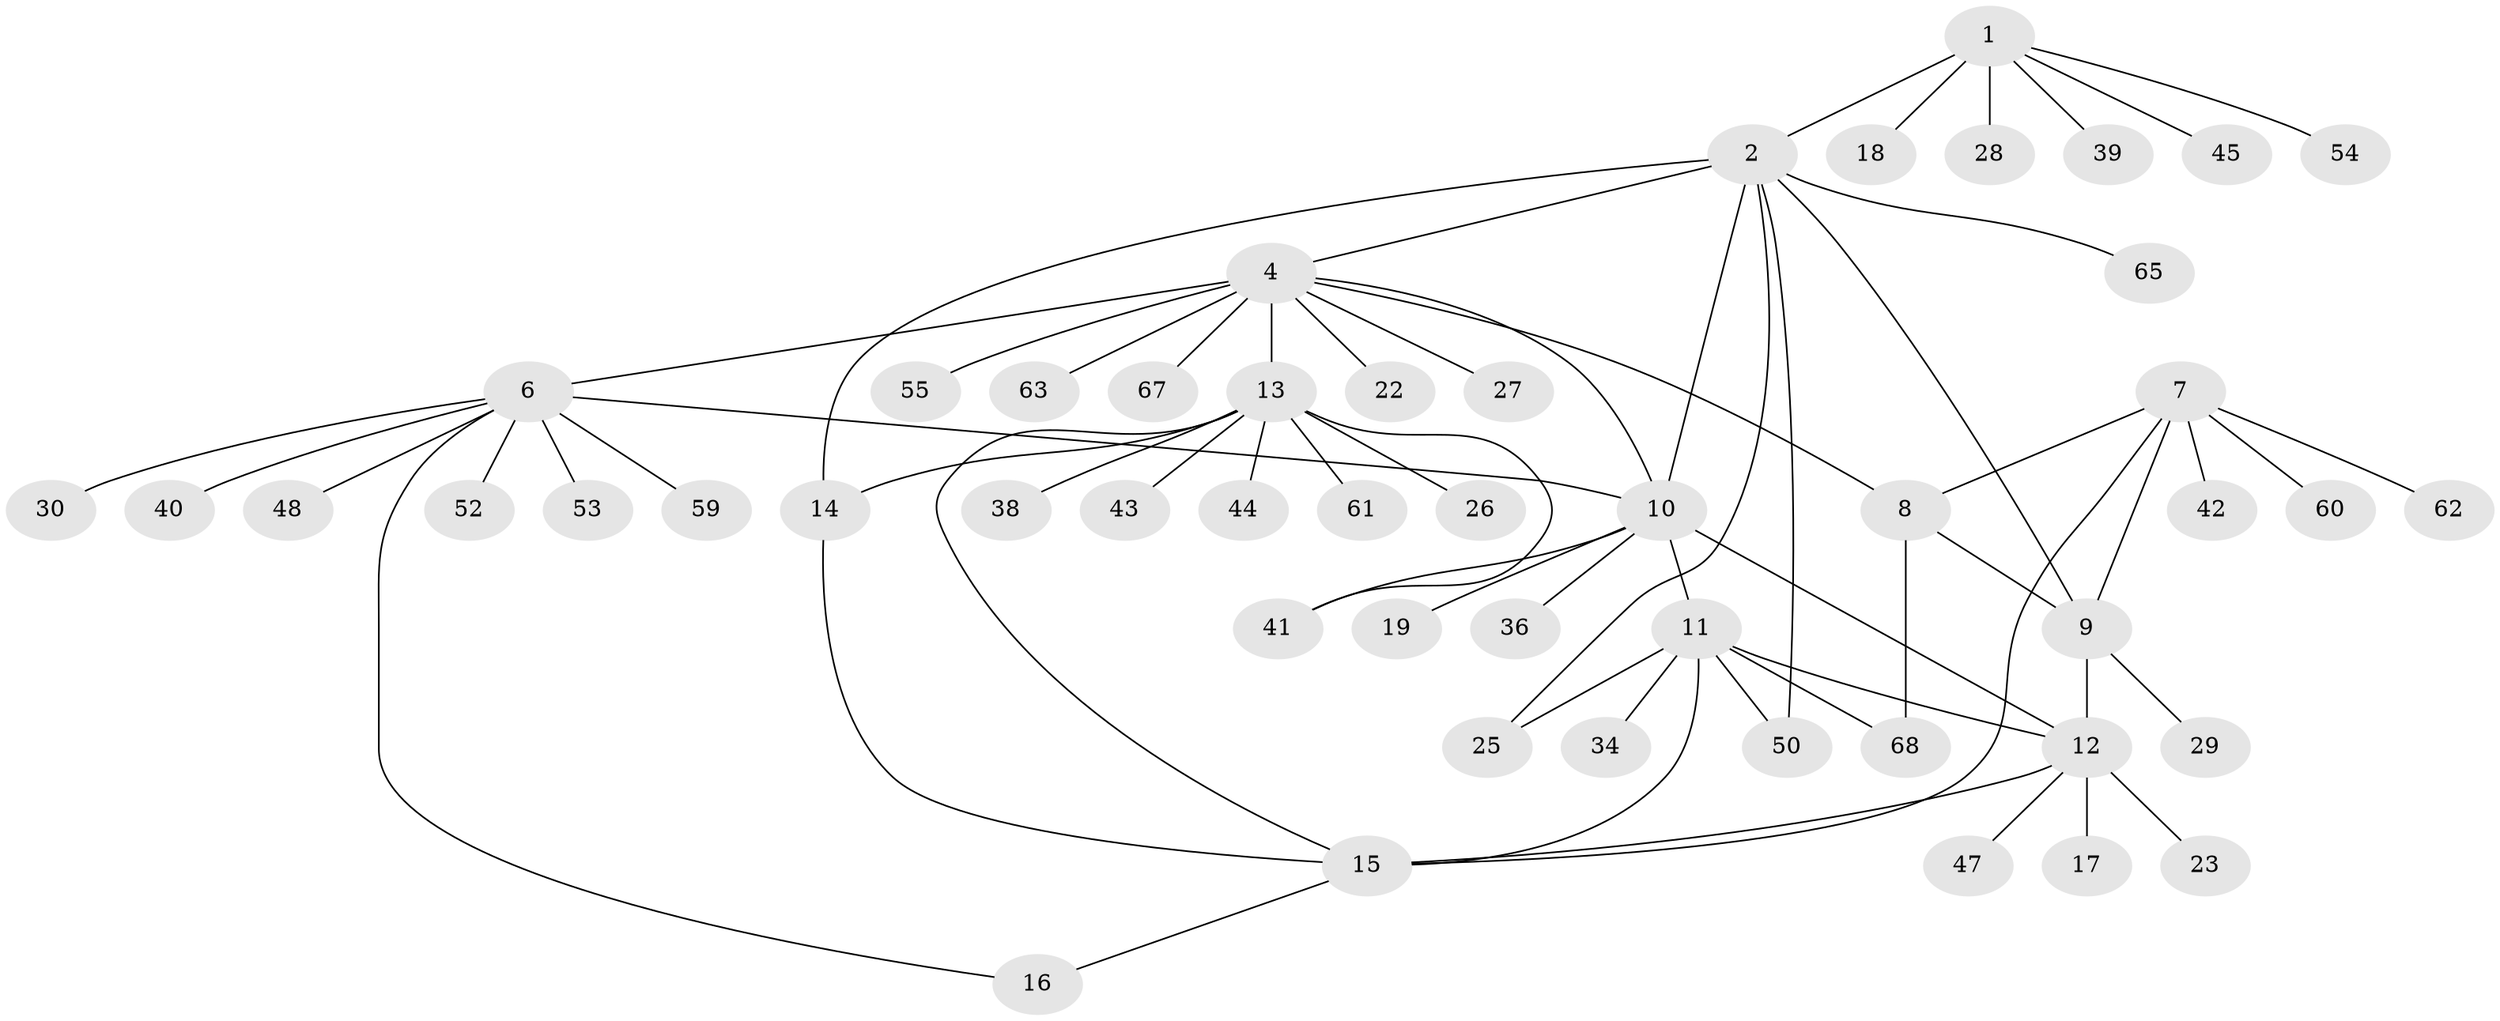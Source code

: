 // original degree distribution, {5: 0.043478260869565216, 9: 0.043478260869565216, 4: 0.028985507246376812, 11: 0.014492753623188406, 7: 0.043478260869565216, 6: 0.028985507246376812, 8: 0.014492753623188406, 2: 0.2028985507246377, 1: 0.5507246376811594, 3: 0.028985507246376812}
// Generated by graph-tools (version 1.1) at 2025/42/03/06/25 10:42:07]
// undirected, 50 vertices, 65 edges
graph export_dot {
graph [start="1"]
  node [color=gray90,style=filled];
  1 [super="+3"];
  2 [super="+37"];
  4 [super="+5"];
  6 [super="+49"];
  7 [super="+46"];
  8 [super="+35"];
  9 [super="+58"];
  10 [super="+31"];
  11 [super="+33"];
  12 [super="+20"];
  13 [super="+32"];
  14 [super="+56"];
  15 [super="+69"];
  16 [super="+21"];
  17;
  18;
  19;
  22 [super="+24"];
  23;
  25;
  26 [super="+64"];
  27;
  28;
  29;
  30;
  34;
  36;
  38;
  39;
  40;
  41;
  42 [super="+51"];
  43;
  44;
  45;
  47;
  48;
  50;
  52;
  53 [super="+57"];
  54 [super="+66"];
  55;
  59;
  60;
  61;
  62;
  63;
  65;
  67;
  68;
  1 -- 2 [weight=2];
  1 -- 18;
  1 -- 45;
  1 -- 54;
  1 -- 28;
  1 -- 39;
  2 -- 4;
  2 -- 9;
  2 -- 10;
  2 -- 14;
  2 -- 25;
  2 -- 50;
  2 -- 65;
  4 -- 6 [weight=2];
  4 -- 8;
  4 -- 13 [weight=2];
  4 -- 27;
  4 -- 63;
  4 -- 67;
  4 -- 55;
  4 -- 22;
  4 -- 10;
  6 -- 16;
  6 -- 30;
  6 -- 40;
  6 -- 48;
  6 -- 52;
  6 -- 53;
  6 -- 59;
  6 -- 10;
  7 -- 8;
  7 -- 9;
  7 -- 15;
  7 -- 42;
  7 -- 60;
  7 -- 62;
  8 -- 9;
  8 -- 68;
  9 -- 12;
  9 -- 29;
  10 -- 11;
  10 -- 12;
  10 -- 19;
  10 -- 36;
  10 -- 41;
  11 -- 12;
  11 -- 15;
  11 -- 50;
  11 -- 68;
  11 -- 25;
  11 -- 34;
  12 -- 17;
  12 -- 23;
  12 -- 47;
  12 -- 15;
  13 -- 14;
  13 -- 15;
  13 -- 26;
  13 -- 38;
  13 -- 41;
  13 -- 43;
  13 -- 61;
  13 -- 44;
  14 -- 15;
  15 -- 16;
}
